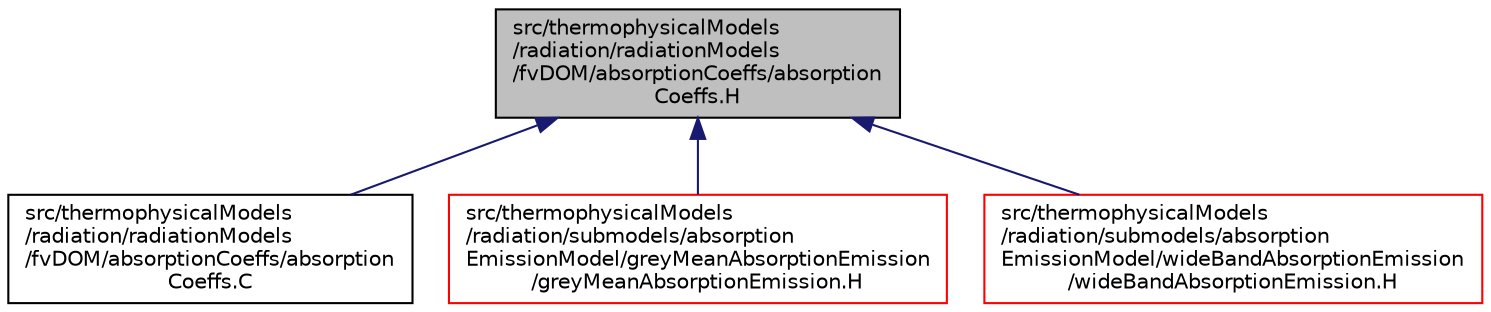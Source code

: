 digraph "src/thermophysicalModels/radiation/radiationModels/fvDOM/absorptionCoeffs/absorptionCoeffs.H"
{
  bgcolor="transparent";
  edge [fontname="Helvetica",fontsize="10",labelfontname="Helvetica",labelfontsize="10"];
  node [fontname="Helvetica",fontsize="10",shape=record];
  Node1 [label="src/thermophysicalModels\l/radiation/radiationModels\l/fvDOM/absorptionCoeffs/absorption\lCoeffs.H",height=0.2,width=0.4,color="black", fillcolor="grey75", style="filled", fontcolor="black"];
  Node1 -> Node2 [dir="back",color="midnightblue",fontsize="10",style="solid",fontname="Helvetica"];
  Node2 [label="src/thermophysicalModels\l/radiation/radiationModels\l/fvDOM/absorptionCoeffs/absorption\lCoeffs.C",height=0.2,width=0.4,color="black",URL="$a10260.html"];
  Node1 -> Node3 [dir="back",color="midnightblue",fontsize="10",style="solid",fontname="Helvetica"];
  Node3 [label="src/thermophysicalModels\l/radiation/submodels/absorption\lEmissionModel/greyMeanAbsorptionEmission\l/greyMeanAbsorptionEmission.H",height=0.2,width=0.4,color="red",URL="$a10289.html"];
  Node1 -> Node4 [dir="back",color="midnightblue",fontsize="10",style="solid",fontname="Helvetica"];
  Node4 [label="src/thermophysicalModels\l/radiation/submodels/absorption\lEmissionModel/wideBandAbsorptionEmission\l/wideBandAbsorptionEmission.H",height=0.2,width=0.4,color="red",URL="$a10295.html"];
}
